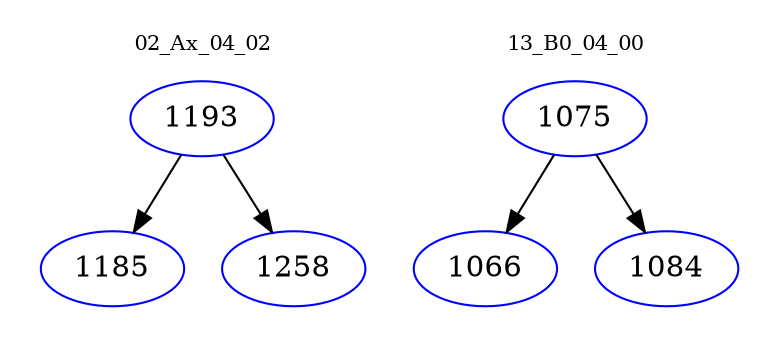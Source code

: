 digraph{
subgraph cluster_0 {
color = white
label = "02_Ax_04_02";
fontsize=10;
T0_1193 [label="1193", color="blue"]
T0_1193 -> T0_1185 [color="black"]
T0_1185 [label="1185", color="blue"]
T0_1193 -> T0_1258 [color="black"]
T0_1258 [label="1258", color="blue"]
}
subgraph cluster_1 {
color = white
label = "13_B0_04_00";
fontsize=10;
T1_1075 [label="1075", color="blue"]
T1_1075 -> T1_1066 [color="black"]
T1_1066 [label="1066", color="blue"]
T1_1075 -> T1_1084 [color="black"]
T1_1084 [label="1084", color="blue"]
}
}
